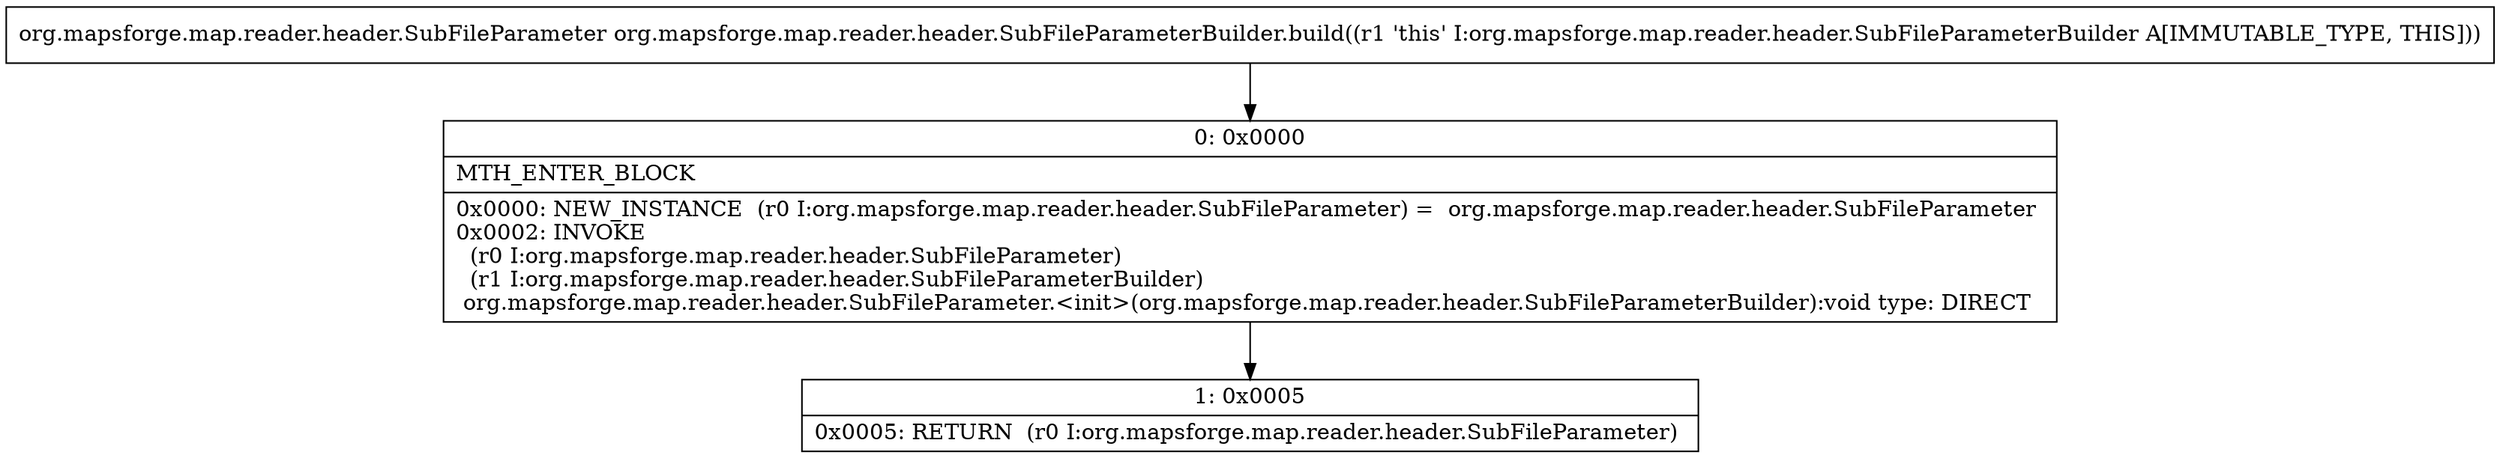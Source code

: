 digraph "CFG fororg.mapsforge.map.reader.header.SubFileParameterBuilder.build()Lorg\/mapsforge\/map\/reader\/header\/SubFileParameter;" {
Node_0 [shape=record,label="{0\:\ 0x0000|MTH_ENTER_BLOCK\l|0x0000: NEW_INSTANCE  (r0 I:org.mapsforge.map.reader.header.SubFileParameter) =  org.mapsforge.map.reader.header.SubFileParameter \l0x0002: INVOKE  \l  (r0 I:org.mapsforge.map.reader.header.SubFileParameter)\l  (r1 I:org.mapsforge.map.reader.header.SubFileParameterBuilder)\l org.mapsforge.map.reader.header.SubFileParameter.\<init\>(org.mapsforge.map.reader.header.SubFileParameterBuilder):void type: DIRECT \l}"];
Node_1 [shape=record,label="{1\:\ 0x0005|0x0005: RETURN  (r0 I:org.mapsforge.map.reader.header.SubFileParameter) \l}"];
MethodNode[shape=record,label="{org.mapsforge.map.reader.header.SubFileParameter org.mapsforge.map.reader.header.SubFileParameterBuilder.build((r1 'this' I:org.mapsforge.map.reader.header.SubFileParameterBuilder A[IMMUTABLE_TYPE, THIS])) }"];
MethodNode -> Node_0;
Node_0 -> Node_1;
}

